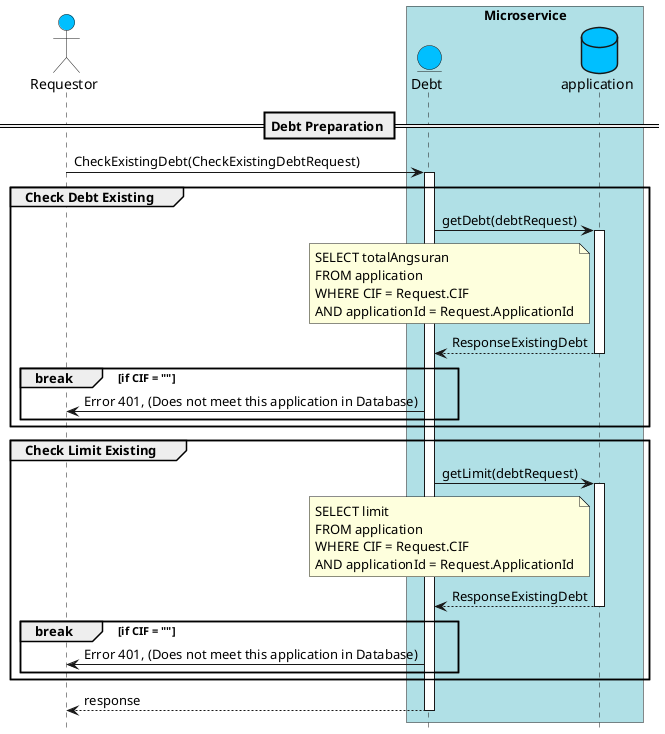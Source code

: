 @startuml
'''''''''''''''''''''''''''''''''''''''''''''''''
' define diagram participants
' http://plantuml.com/skinparam
'''''''''''''''''''''''''''''''''''''''''''''''''

actor Requestor as requestor #DeepSkyBlue

box "Microservice" #PowderBlue
entity "Debt" as debt #DeepSkyBlue
' entity "biometric" as biometric #DeepSkyBlue
' entity "Push_notif_email" as push_notif_email #DeepSkyBlue
database "application" as db_application #DeepSkyBlue
' database "counter_failed" as db_counter_failed #DeepSkyBlue
endbox


' box "Surrounding System" #OldLace
' entity "Dukcapil" as dukcapil #STRATEGY
' endbox


'''''''''''''''''''''''''''''''''''''''''''''''''
' formatting options
'''''''''''''''''''''''''''''''''''''''''''''''''
hide footbox
'autonumber
skinparam defaultFontName Comic Sans MS
skinparam sequence {
    ParticipantFontSize 15
    ActorFontSize 15
    ArrowFontName Comic Sans MS
    ParticipantFontName Comic Sans MS
}

'''''''''''''''''''''''''''''''''''''''''''''''''
' Microservice Logic Goes Here
'''''''''''''''''''''''''''''''''''''''''''''''''
== Debt Preparation ==

requestor -> debt : CheckExistingDebt(CheckExistingDebtRequest)
activate debt

group Check Debt Existing
    debt -> db_application : getDebt(debtRequest)
    activate db_application
    note left of db_application
        SELECT totalAngsuran
        FROM application 
        WHERE CIF = Request.CIF 
        AND applicationId = Request.ApplicationId
    end note
    db_application --> debt: ResponseExistingDebt
    deactivate db_application

    break if CIF = ""
        debt -> requestor : Error 401, (Does not meet this application in Database)
    end
end

group Check Limit Existing
    debt -> db_application : getLimit(debtRequest)
    activate db_application
    note left of db_application
        SELECT limit
        FROM application 
        WHERE CIF = Request.CIF 
        AND applicationId = Request.ApplicationId
    end note
    db_application --> debt: ResponseExistingDebt
    deactivate db_application

    break if CIF = ""
        debt -> requestor : Error 401, (Does not meet this application in Database)
    end
end

debt --> requestor: response
deactivate debt

@enduml